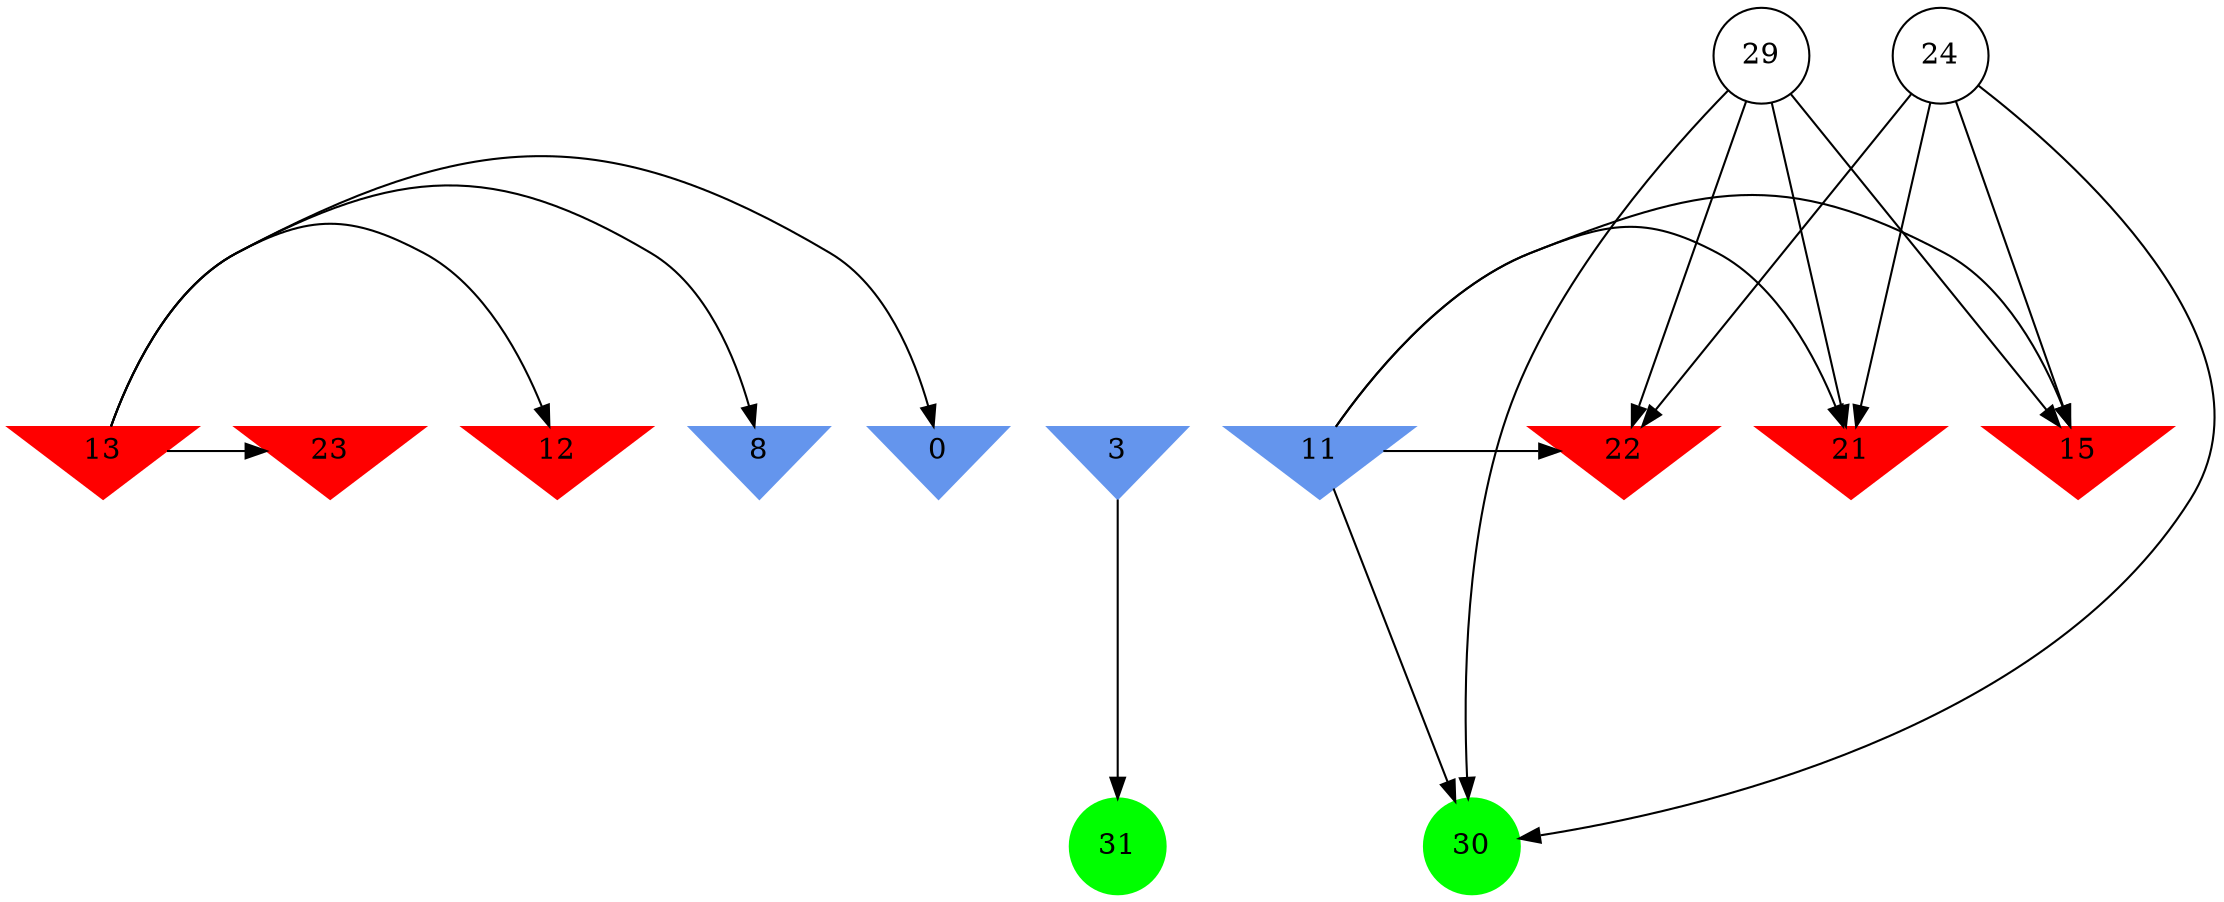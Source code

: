 digraph brain {
	ranksep=2.0;
	0 [shape=invtriangle,style=filled,color=cornflowerblue];
	3 [shape=invtriangle,style=filled,color=cornflowerblue];
	8 [shape=invtriangle,style=filled,color=cornflowerblue];
	11 [shape=invtriangle,style=filled,color=cornflowerblue];
	12 [shape=invtriangle,style=filled,color=red];
	13 [shape=invtriangle,style=filled,color=red];
	15 [shape=invtriangle,style=filled,color=red];
	21 [shape=invtriangle,style=filled,color=red];
	22 [shape=invtriangle,style=filled,color=red];
	23 [shape=invtriangle,style=filled,color=red];
	24 [shape=circle,color=black];
	29 [shape=circle,color=black];
	30 [shape=circle,style=filled,color=green];
	31 [shape=circle,style=filled,color=green];
	13	->	12;
	13	->	23;
	13	->	8;
	13	->	0;
	3	->	31;
	24	->	21;
	24	->	15;
	24	->	22;
	24	->	30;
	29	->	21;
	29	->	15;
	29	->	22;
	29	->	30;
	11	->	21;
	11	->	15;
	11	->	22;
	11	->	30;
	{ rank=same; 0; 3; 8; 11; 12; 13; 15; 21; 22; 23; }
	{ rank=same; 24; 29; }
	{ rank=same; 30; 31; }
}
